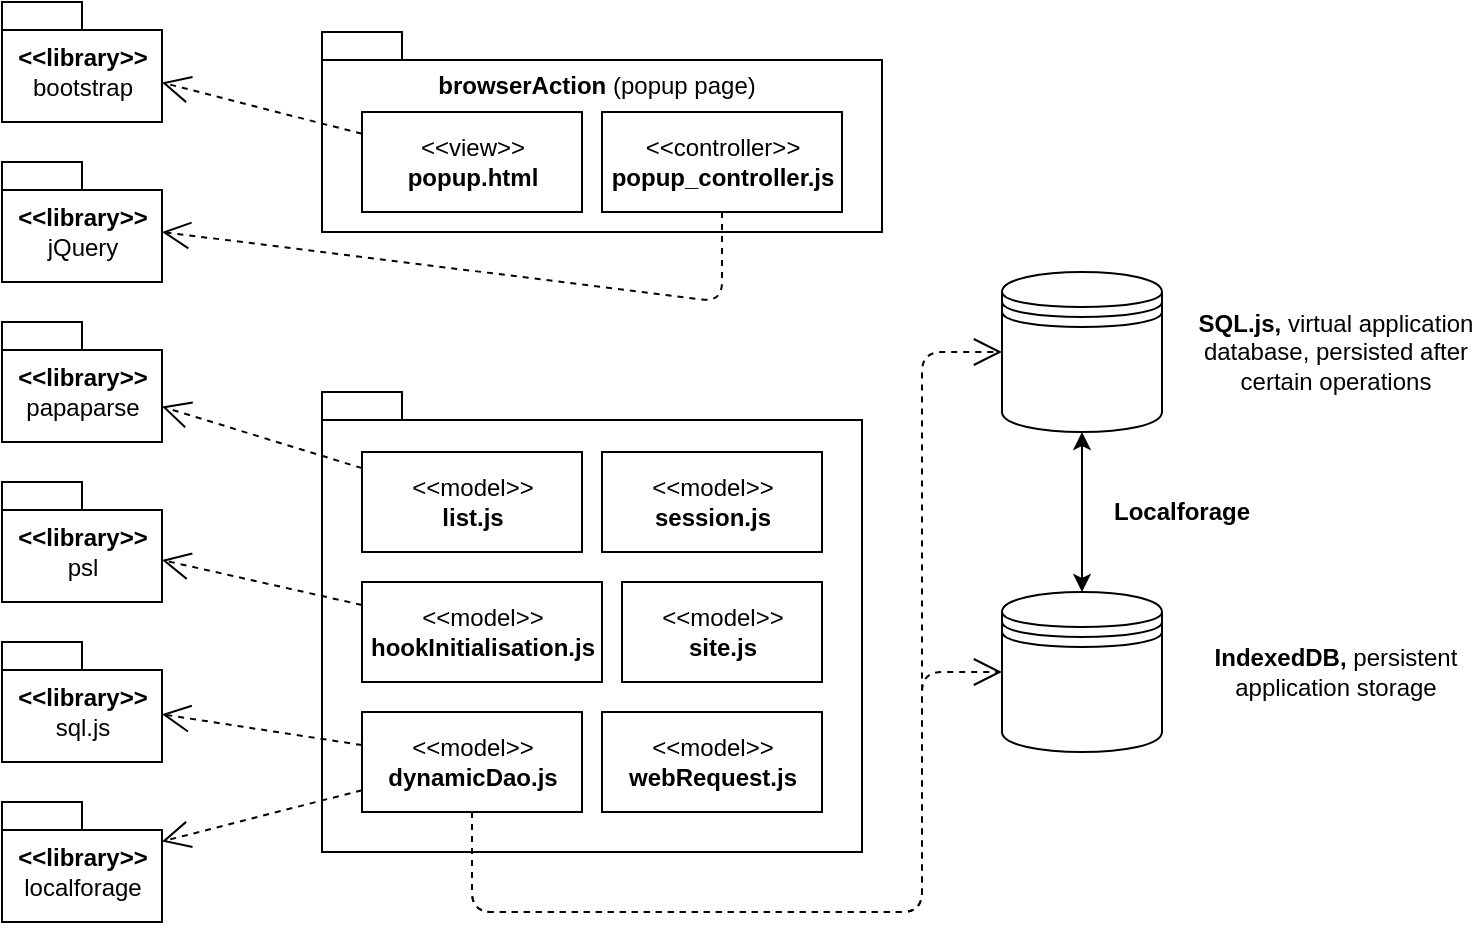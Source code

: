 <mxfile version="14.5.1" type="device"><diagram id="AqEjmT91VnmiK6HnDBe0" name="Page-1"><mxGraphModel dx="981" dy="581" grid="1" gridSize="10" guides="1" tooltips="1" connect="1" arrows="1" fold="1" page="1" pageScale="1" pageWidth="827" pageHeight="1169" math="0" shadow="0"><root><mxCell id="0"/><mxCell id="1" parent="0"/><mxCell id="o5Ybrs0YKzc-YUySfRqO-1" value="" style="shape=datastore;whiteSpace=wrap;html=1;" parent="1" vertex="1"><mxGeometry x="540" y="340" width="80" height="80" as="geometry"/></mxCell><mxCell id="o5Ybrs0YKzc-YUySfRqO-2" value="" style="shape=datastore;whiteSpace=wrap;html=1;" parent="1" vertex="1"><mxGeometry x="540" y="180" width="80" height="80" as="geometry"/></mxCell><mxCell id="o5Ybrs0YKzc-YUySfRqO-4" value="&lt;b&gt;IndexedDB, &lt;/b&gt;persistent application storage" style="text;html=1;strokeColor=none;fillColor=none;align=center;verticalAlign=middle;whiteSpace=wrap;rounded=0;" parent="1" vertex="1"><mxGeometry x="634" y="355" width="146" height="50" as="geometry"/></mxCell><mxCell id="o5Ybrs0YKzc-YUySfRqO-5" value="" style="endArrow=classic;startArrow=classic;html=1;" parent="1" source="o5Ybrs0YKzc-YUySfRqO-1" target="o5Ybrs0YKzc-YUySfRqO-2" edge="1"><mxGeometry width="50" height="50" relative="1" as="geometry"><mxPoint x="610" y="90" as="sourcePoint"/><mxPoint x="660" y="40" as="targetPoint"/></mxGeometry></mxCell><mxCell id="o5Ybrs0YKzc-YUySfRqO-6" value="&lt;b&gt;SQL.js, &lt;/b&gt;virtual application database, persisted after certain operations" style="text;html=1;strokeColor=none;fillColor=none;align=center;verticalAlign=middle;whiteSpace=wrap;rounded=0;" parent="1" vertex="1"><mxGeometry x="634" y="195" width="146" height="50" as="geometry"/></mxCell><mxCell id="o5Ybrs0YKzc-YUySfRqO-7" value="&lt;b&gt;Localforage&lt;/b&gt;" style="text;html=1;strokeColor=none;fillColor=none;align=center;verticalAlign=middle;whiteSpace=wrap;rounded=0;" parent="1" vertex="1"><mxGeometry x="590" y="290" width="80" height="20" as="geometry"/></mxCell><mxCell id="o5Ybrs0YKzc-YUySfRqO-11" value="&amp;lt;&amp;lt;library&amp;gt;&amp;gt;&lt;br&gt;&lt;span style=&quot;font-weight: normal&quot;&gt;bootstrap&lt;/span&gt;" style="shape=folder;fontStyle=1;spacingTop=10;tabWidth=40;tabHeight=14;tabPosition=left;html=1;" parent="1" vertex="1"><mxGeometry x="40" y="45" width="80" height="60" as="geometry"/></mxCell><mxCell id="o5Ybrs0YKzc-YUySfRqO-17" value="&amp;lt;&amp;lt;library&amp;gt;&amp;gt;&lt;br&gt;&lt;span style=&quot;font-weight: 400&quot;&gt;jQuery&lt;/span&gt;" style="shape=folder;fontStyle=1;spacingTop=10;tabWidth=40;tabHeight=14;tabPosition=left;html=1;" parent="1" vertex="1"><mxGeometry x="40" y="125" width="80" height="60" as="geometry"/></mxCell><mxCell id="o5Ybrs0YKzc-YUySfRqO-18" value="&amp;lt;&amp;lt;library&amp;gt;&amp;gt;&lt;br&gt;&lt;span style=&quot;font-weight: 400&quot;&gt;papaparse&lt;/span&gt;" style="shape=folder;fontStyle=1;spacingTop=10;tabWidth=40;tabHeight=14;tabPosition=left;html=1;" parent="1" vertex="1"><mxGeometry x="40" y="205" width="80" height="60" as="geometry"/></mxCell><mxCell id="o5Ybrs0YKzc-YUySfRqO-19" value="&amp;lt;&amp;lt;library&amp;gt;&amp;gt;&lt;br&gt;&lt;span style=&quot;font-weight: 400&quot;&gt;psl&lt;/span&gt;" style="shape=folder;fontStyle=1;spacingTop=10;tabWidth=40;tabHeight=14;tabPosition=left;html=1;" parent="1" vertex="1"><mxGeometry x="40" y="285" width="80" height="60" as="geometry"/></mxCell><mxCell id="o5Ybrs0YKzc-YUySfRqO-20" value="&amp;lt;&amp;lt;library&amp;gt;&amp;gt;&lt;br&gt;&lt;span style=&quot;font-weight: 400&quot;&gt;sql.js&lt;/span&gt;" style="shape=folder;fontStyle=1;spacingTop=10;tabWidth=40;tabHeight=14;tabPosition=left;html=1;" parent="1" vertex="1"><mxGeometry x="40" y="365" width="80" height="60" as="geometry"/></mxCell><mxCell id="o5Ybrs0YKzc-YUySfRqO-21" value="&amp;lt;&amp;lt;library&amp;gt;&amp;gt;&lt;br&gt;&lt;span style=&quot;font-weight: 400&quot;&gt;localforage&lt;/span&gt;" style="shape=folder;fontStyle=1;spacingTop=10;tabWidth=40;tabHeight=14;tabPosition=left;html=1;" parent="1" vertex="1"><mxGeometry x="40" y="445" width="80" height="60" as="geometry"/></mxCell><mxCell id="o5Ybrs0YKzc-YUySfRqO-28" value="" style="shape=folder;fontStyle=1;spacingTop=10;tabWidth=40;tabHeight=14;tabPosition=left;html=1;" parent="1" vertex="1"><mxGeometry x="200" y="60" width="280" height="100" as="geometry"/></mxCell><mxCell id="o5Ybrs0YKzc-YUySfRqO-37" value="&amp;lt;&amp;lt;view&amp;gt;&amp;gt;&lt;br&gt;&lt;b&gt;popup.html&lt;/b&gt;" style="html=1;" parent="1" vertex="1"><mxGeometry x="220" y="100" width="110" height="50" as="geometry"/></mxCell><mxCell id="o5Ybrs0YKzc-YUySfRqO-38" value="&amp;lt;&amp;lt;controller&amp;gt;&amp;gt;&lt;br&gt;&lt;b&gt;popup_controller.js&lt;/b&gt;" style="html=1;" parent="1" vertex="1"><mxGeometry x="340" y="100" width="120" height="50" as="geometry"/></mxCell><mxCell id="o5Ybrs0YKzc-YUySfRqO-42" value="" style="shape=folder;fontStyle=1;spacingTop=10;tabWidth=40;tabHeight=14;tabPosition=left;html=1;" parent="1" vertex="1"><mxGeometry x="200" y="240" width="270" height="230" as="geometry"/></mxCell><mxCell id="o5Ybrs0YKzc-YUySfRqO-43" value="" style="endArrow=open;endSize=12;dashed=1;html=1;" parent="1" source="o5Ybrs0YKzc-YUySfRqO-37" target="o5Ybrs0YKzc-YUySfRqO-11" edge="1"><mxGeometry x="-0.097" y="38" width="160" relative="1" as="geometry"><mxPoint x="180" y="320" as="sourcePoint"/><mxPoint x="340" y="320" as="targetPoint"/><mxPoint as="offset"/></mxGeometry></mxCell><mxCell id="o5Ybrs0YKzc-YUySfRqO-45" value="" style="endArrow=open;endSize=12;dashed=1;html=1;" parent="1" source="o5Ybrs0YKzc-YUySfRqO-38" target="o5Ybrs0YKzc-YUySfRqO-17" edge="1"><mxGeometry x="-0.097" y="38" width="160" relative="1" as="geometry"><mxPoint x="190" y="275.893" as="sourcePoint"/><mxPoint x="120" y="195" as="targetPoint"/><mxPoint as="offset"/><Array as="points"><mxPoint x="400" y="195"/></Array></mxGeometry></mxCell><mxCell id="o5Ybrs0YKzc-YUySfRqO-46" value="&amp;lt;&amp;lt;model&amp;gt;&amp;gt;&lt;br&gt;&lt;b&gt;dynamicDao.js&lt;/b&gt;" style="html=1;" parent="1" vertex="1"><mxGeometry x="220" y="400" width="110" height="50" as="geometry"/></mxCell><mxCell id="o5Ybrs0YKzc-YUySfRqO-48" value="&amp;lt;&amp;lt;model&amp;gt;&amp;gt;&lt;br&gt;&lt;b&gt;hookInitialisation.js&lt;/b&gt;" style="html=1;" parent="1" vertex="1"><mxGeometry x="220" y="335" width="120" height="50" as="geometry"/></mxCell><mxCell id="o5Ybrs0YKzc-YUySfRqO-49" value="&amp;lt;&amp;lt;model&amp;gt;&amp;gt;&lt;br&gt;&lt;b&gt;list.js&lt;/b&gt;" style="html=1;" parent="1" vertex="1"><mxGeometry x="220" y="270" width="110" height="50" as="geometry"/></mxCell><mxCell id="o5Ybrs0YKzc-YUySfRqO-50" value="&amp;lt;&amp;lt;model&amp;gt;&amp;gt;&lt;br&gt;&lt;b&gt;webRequest.js&lt;/b&gt;" style="html=1;" parent="1" vertex="1"><mxGeometry x="340" y="400" width="110" height="50" as="geometry"/></mxCell><mxCell id="o5Ybrs0YKzc-YUySfRqO-51" value="&amp;lt;&amp;lt;model&amp;gt;&amp;gt;&lt;br&gt;&lt;b&gt;site.js&lt;/b&gt;" style="html=1;" parent="1" vertex="1"><mxGeometry x="350" y="335" width="100" height="50" as="geometry"/></mxCell><mxCell id="o5Ybrs0YKzc-YUySfRqO-52" value="&amp;lt;&amp;lt;model&amp;gt;&amp;gt;&lt;br&gt;&lt;b&gt;session.js&lt;/b&gt;" style="html=1;" parent="1" vertex="1"><mxGeometry x="340" y="270" width="110" height="50" as="geometry"/></mxCell><mxCell id="o5Ybrs0YKzc-YUySfRqO-53" value="" style="endArrow=open;endSize=12;dashed=1;html=1;" parent="1" source="o5Ybrs0YKzc-YUySfRqO-46" target="o5Ybrs0YKzc-YUySfRqO-21" edge="1"><mxGeometry x="-0.097" y="38" width="160" relative="1" as="geometry"><mxPoint x="220" y="269.998" as="sourcePoint"/><mxPoint x="120" y="246.921" as="targetPoint"/><mxPoint as="offset"/></mxGeometry></mxCell><mxCell id="o5Ybrs0YKzc-YUySfRqO-54" value="" style="endArrow=open;endSize=12;dashed=1;html=1;" parent="1" source="o5Ybrs0YKzc-YUySfRqO-46" target="o5Ybrs0YKzc-YUySfRqO-20" edge="1"><mxGeometry x="-0.097" y="38" width="160" relative="1" as="geometry"><mxPoint x="240" y="182.308" as="sourcePoint"/><mxPoint x="140" y="159.231" as="targetPoint"/><mxPoint as="offset"/></mxGeometry></mxCell><mxCell id="o5Ybrs0YKzc-YUySfRqO-55" value="" style="endArrow=open;endSize=12;dashed=1;html=1;" parent="1" source="o5Ybrs0YKzc-YUySfRqO-49" target="o5Ybrs0YKzc-YUySfRqO-18" edge="1"><mxGeometry x="-0.097" y="38" width="160" relative="1" as="geometry"><mxPoint x="190" y="309.107" as="sourcePoint"/><mxPoint x="90" y="280.902" as="targetPoint"/><mxPoint as="offset"/></mxGeometry></mxCell><mxCell id="o5Ybrs0YKzc-YUySfRqO-57" value="&lt;span style=&quot;font-weight: 700&quot;&gt;browserAction&amp;nbsp;&lt;/span&gt;(popup page)" style="text;html=1;strokeColor=none;fillColor=none;align=center;verticalAlign=middle;whiteSpace=wrap;rounded=0;" parent="1" vertex="1"><mxGeometry x="245" y="77" width="185" height="20" as="geometry"/></mxCell><mxCell id="o5Ybrs0YKzc-YUySfRqO-58" value="" style="endArrow=open;endSize=12;dashed=1;html=1;" parent="1" source="o5Ybrs0YKzc-YUySfRqO-48" target="o5Ybrs0YKzc-YUySfRqO-19" edge="1"><mxGeometry x="-0.097" y="38" width="160" relative="1" as="geometry"><mxPoint x="230" y="426.538" as="sourcePoint"/><mxPoint x="130" y="411.154" as="targetPoint"/><mxPoint as="offset"/></mxGeometry></mxCell><mxCell id="o5Ybrs0YKzc-YUySfRqO-60" value="" style="endArrow=open;endSize=12;dashed=1;html=1;" parent="1" source="o5Ybrs0YKzc-YUySfRqO-46" target="o5Ybrs0YKzc-YUySfRqO-2" edge="1"><mxGeometry x="-0.097" y="38" width="160" relative="1" as="geometry"><mxPoint x="340" y="540.003" as="sourcePoint"/><mxPoint x="240" y="565.644" as="targetPoint"/><mxPoint as="offset"/><Array as="points"><mxPoint x="275" y="500"/><mxPoint x="500" y="500"/><mxPoint x="500" y="220"/></Array></mxGeometry></mxCell><mxCell id="o5Ybrs0YKzc-YUySfRqO-61" value="" style="endArrow=open;endSize=12;dashed=1;html=1;" parent="1" target="o5Ybrs0YKzc-YUySfRqO-1" edge="1"><mxGeometry x="-0.097" y="38" width="160" relative="1" as="geometry"><mxPoint x="275" y="450" as="sourcePoint"/><mxPoint x="540" y="280" as="targetPoint"/><mxPoint as="offset"/><Array as="points"><mxPoint x="275" y="500"/><mxPoint x="500" y="500"/><mxPoint x="500" y="380"/></Array></mxGeometry></mxCell></root></mxGraphModel></diagram></mxfile>